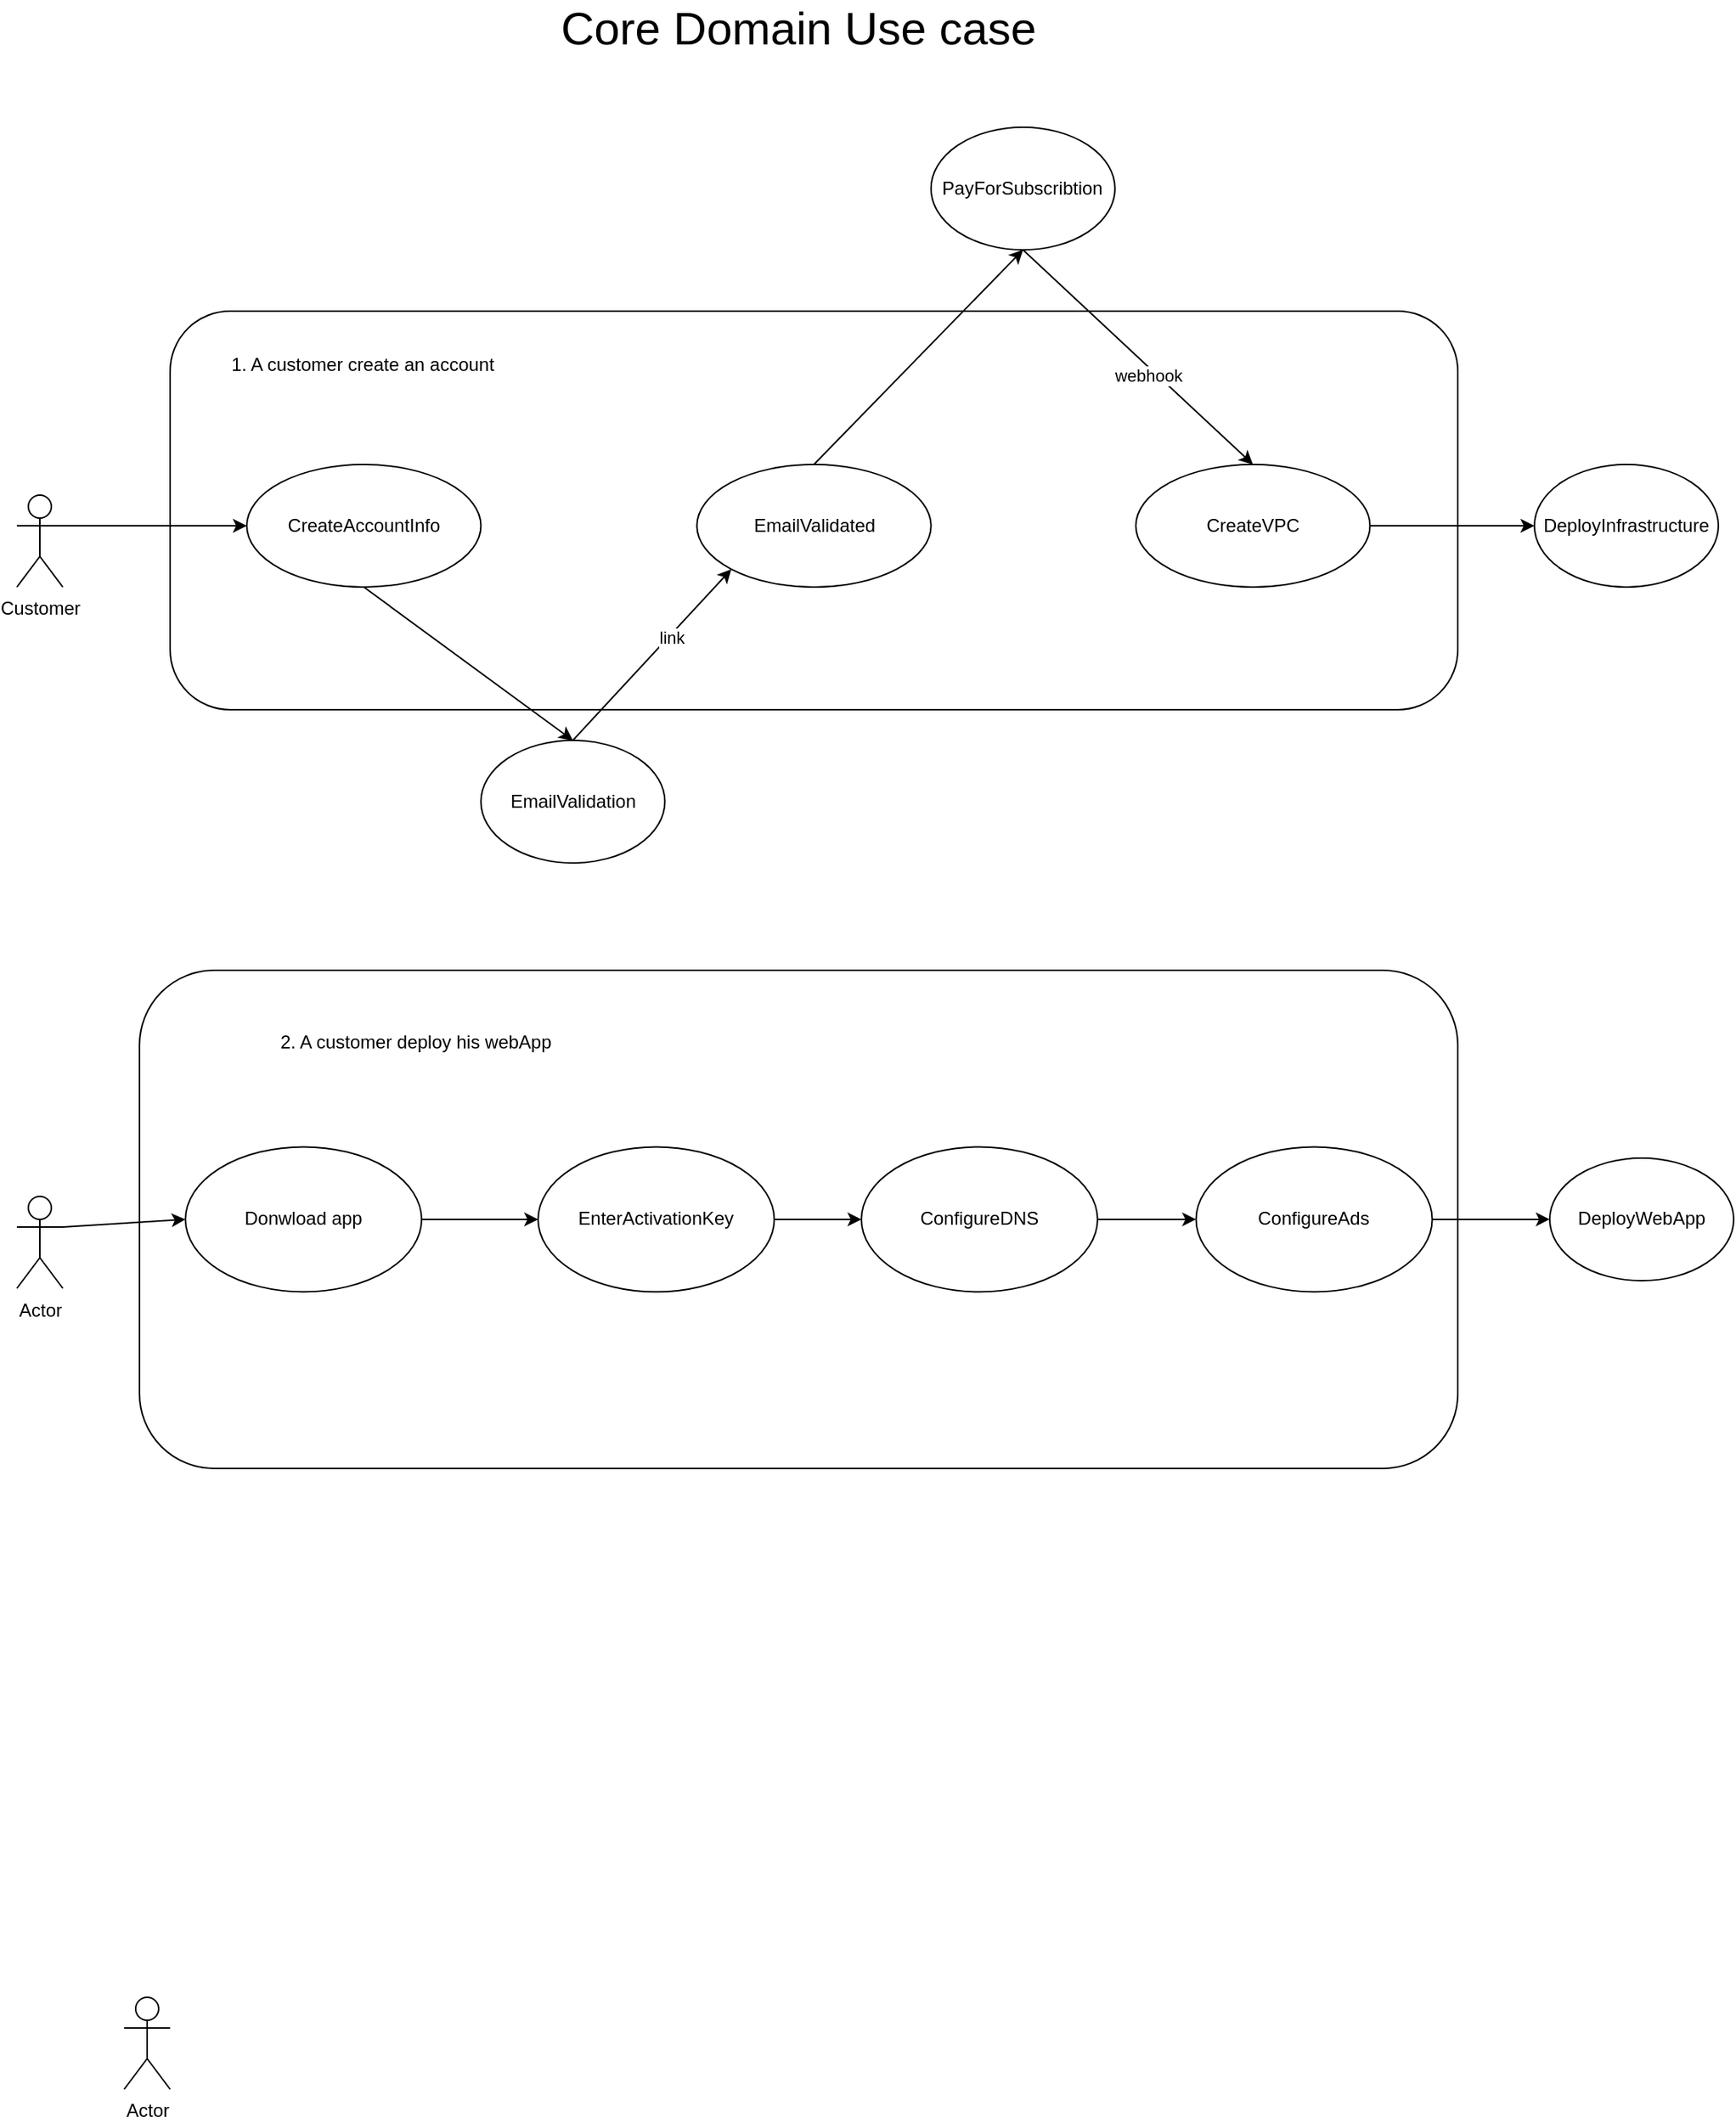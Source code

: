 <mxfile version="21.6.8" type="device">
  <diagram name="Page-1" id="7WRY2-pLoXJ1aoEBZNAA">
    <mxGraphModel dx="1363" dy="986" grid="1" gridSize="10" guides="1" tooltips="1" connect="1" arrows="1" fold="1" page="1" pageScale="1" pageWidth="827" pageHeight="1169" math="0" shadow="0">
      <root>
        <mxCell id="0" />
        <mxCell id="1" parent="0" />
        <mxCell id="8SI7W-ErYwvI8VrfJi-Y-15" value="" style="rounded=1;whiteSpace=wrap;html=1;container=1;" parent="1" vertex="1">
          <mxGeometry x="180" y="220" width="840" height="260" as="geometry">
            <mxRectangle x="180" y="220" width="50" height="40" as="alternateBounds" />
          </mxGeometry>
        </mxCell>
        <mxCell id="8SI7W-ErYwvI8VrfJi-Y-9" value="CreateAccountInfo" style="ellipse;whiteSpace=wrap;html=1;" parent="8SI7W-ErYwvI8VrfJi-Y-15" vertex="1">
          <mxGeometry x="50.004" y="100" width="152.727" height="80" as="geometry" />
        </mxCell>
        <mxCell id="8SI7W-ErYwvI8VrfJi-Y-10" value="CreateVPC" style="ellipse;whiteSpace=wrap;html=1;" parent="8SI7W-ErYwvI8VrfJi-Y-15" vertex="1">
          <mxGeometry x="629.995" y="100" width="152.727" height="80" as="geometry" />
        </mxCell>
        <mxCell id="8SI7W-ErYwvI8VrfJi-Y-6" value="1. A customer create an account" style="text;html=1;strokeColor=none;fillColor=none;align=left;verticalAlign=middle;whiteSpace=wrap;rounded=0;" parent="8SI7W-ErYwvI8VrfJi-Y-15" vertex="1">
          <mxGeometry x="38.182" y="20" width="254.545" height="30" as="geometry" />
        </mxCell>
        <mxCell id="8SI7W-ErYwvI8VrfJi-Y-29" value="EmailValidated" style="ellipse;whiteSpace=wrap;html=1;" parent="8SI7W-ErYwvI8VrfJi-Y-15" vertex="1">
          <mxGeometry x="343.638" y="100" width="152.727" height="80" as="geometry" />
        </mxCell>
        <mxCell id="cxv8cNc3WKWjh_dRkonc-1" value="&lt;span style=&quot;font-size: 30px;&quot;&gt;Core Domain Use case&lt;/span&gt;" style="text;html=1;strokeColor=none;fillColor=none;align=center;verticalAlign=middle;whiteSpace=wrap;rounded=0;" parent="1" vertex="1">
          <mxGeometry x="200" y="20" width="780" height="30" as="geometry" />
        </mxCell>
        <mxCell id="8SI7W-ErYwvI8VrfJi-Y-4" value="" style="edgeStyle=orthogonalEdgeStyle;rounded=0;orthogonalLoop=1;jettySize=auto;html=1;exitX=1;exitY=0.333;exitDx=0;exitDy=0;exitPerimeter=0;entryX=0;entryY=0.5;entryDx=0;entryDy=0;" parent="1" source="8SI7W-ErYwvI8VrfJi-Y-1" target="8SI7W-ErYwvI8VrfJi-Y-9" edge="1">
          <mxGeometry relative="1" as="geometry">
            <mxPoint x="210.0" y="360" as="targetPoint" />
          </mxGeometry>
        </mxCell>
        <mxCell id="8SI7W-ErYwvI8VrfJi-Y-1" value="Customer" style="shape=umlActor;verticalLabelPosition=bottom;verticalAlign=top;html=1;outlineConnect=0;" parent="1" vertex="1">
          <mxGeometry x="80" y="340" width="30" height="60" as="geometry" />
        </mxCell>
        <mxCell id="8SI7W-ErYwvI8VrfJi-Y-12" value="" style="endArrow=classic;html=1;rounded=0;exitX=1;exitY=0.5;exitDx=0;exitDy=0;entryX=0;entryY=0.5;entryDx=0;entryDy=0;" parent="1" source="8SI7W-ErYwvI8VrfJi-Y-10" target="8SI7W-ErYwvI8VrfJi-Y-13" edge="1">
          <mxGeometry width="50" height="50" relative="1" as="geometry">
            <mxPoint x="630" y="420" as="sourcePoint" />
            <mxPoint x="710" y="290" as="targetPoint" />
          </mxGeometry>
        </mxCell>
        <mxCell id="8SI7W-ErYwvI8VrfJi-Y-13" value="DeployInfrastructure" style="ellipse;whiteSpace=wrap;html=1;" parent="1" vertex="1">
          <mxGeometry x="1070" y="320" width="120" height="80" as="geometry" />
        </mxCell>
        <mxCell id="8SI7W-ErYwvI8VrfJi-Y-16" value="PayForSubscribtion" style="ellipse;whiteSpace=wrap;html=1;" parent="1" vertex="1">
          <mxGeometry x="676.37" y="100" width="120" height="80" as="geometry" />
        </mxCell>
        <mxCell id="8SI7W-ErYwvI8VrfJi-Y-17" value="" style="endArrow=classic;html=1;rounded=0;entryX=0.5;entryY=1;entryDx=0;entryDy=0;exitX=0.5;exitY=0;exitDx=0;exitDy=0;" parent="1" source="8SI7W-ErYwvI8VrfJi-Y-29" target="8SI7W-ErYwvI8VrfJi-Y-16" edge="1">
          <mxGeometry width="50" height="50" relative="1" as="geometry">
            <mxPoint x="630" y="420" as="sourcePoint" />
            <mxPoint x="680" y="370" as="targetPoint" />
          </mxGeometry>
        </mxCell>
        <mxCell id="8SI7W-ErYwvI8VrfJi-Y-14" value="" style="endArrow=classic;html=1;rounded=0;exitX=0.5;exitY=1;exitDx=0;exitDy=0;entryX=0.5;entryY=0;entryDx=0;entryDy=0;" parent="1" source="8SI7W-ErYwvI8VrfJi-Y-16" target="8SI7W-ErYwvI8VrfJi-Y-10" edge="1">
          <mxGeometry width="50" height="50" relative="1" as="geometry">
            <mxPoint x="650" y="500" as="sourcePoint" />
            <mxPoint x="700" y="450" as="targetPoint" />
          </mxGeometry>
        </mxCell>
        <mxCell id="8SI7W-ErYwvI8VrfJi-Y-20" value="webhook" style="edgeLabel;html=1;align=center;verticalAlign=middle;resizable=0;points=[];" parent="8SI7W-ErYwvI8VrfJi-Y-14" vertex="1" connectable="0">
          <mxGeometry x="0.127" y="-4" relative="1" as="geometry">
            <mxPoint as="offset" />
          </mxGeometry>
        </mxCell>
        <mxCell id="8SI7W-ErYwvI8VrfJi-Y-23" value="Actor" style="shape=umlActor;verticalLabelPosition=bottom;verticalAlign=top;html=1;outlineConnect=0;" parent="1" vertex="1">
          <mxGeometry x="80" y="797.5" width="30" height="60" as="geometry" />
        </mxCell>
        <mxCell id="8SI7W-ErYwvI8VrfJi-Y-24" value="" style="rounded=1;whiteSpace=wrap;html=1;container=1;" parent="1" vertex="1">
          <mxGeometry x="160" y="650" width="860" height="325" as="geometry" />
        </mxCell>
        <mxCell id="8SI7W-ErYwvI8VrfJi-Y-25" value="Donwload app" style="ellipse;whiteSpace=wrap;html=1;" parent="8SI7W-ErYwvI8VrfJi-Y-24" vertex="1">
          <mxGeometry x="29.999" y="115.223" width="154.03" height="94.545" as="geometry" />
        </mxCell>
        <mxCell id="8SI7W-ErYwvI8VrfJi-Y-26" value="2. A customer deploy his webApp" style="text;html=1;strokeColor=none;fillColor=none;align=left;verticalAlign=middle;whiteSpace=wrap;rounded=0;" parent="8SI7W-ErYwvI8VrfJi-Y-24" vertex="1">
          <mxGeometry x="89.85" y="29.55" width="240.15" height="35.45" as="geometry" />
        </mxCell>
        <mxCell id="8SI7W-ErYwvI8VrfJi-Y-33" value="EnterActivationKey" style="ellipse;whiteSpace=wrap;html=1;" parent="8SI7W-ErYwvI8VrfJi-Y-24" vertex="1">
          <mxGeometry x="260.048" y="115.225" width="154.03" height="94.545" as="geometry" />
        </mxCell>
        <mxCell id="8SI7W-ErYwvI8VrfJi-Y-34" value="" style="endArrow=classic;html=1;rounded=0;exitX=1;exitY=0.5;exitDx=0;exitDy=0;entryX=0;entryY=0.5;entryDx=0;entryDy=0;" parent="8SI7W-ErYwvI8VrfJi-Y-24" source="8SI7W-ErYwvI8VrfJi-Y-25" target="8SI7W-ErYwvI8VrfJi-Y-33" edge="1">
          <mxGeometry width="50" height="50" relative="1" as="geometry">
            <mxPoint x="590.448" y="-106.364" as="sourcePoint" />
            <mxPoint x="654.627" y="-165.455" as="targetPoint" />
          </mxGeometry>
        </mxCell>
        <mxCell id="8SI7W-ErYwvI8VrfJi-Y-35" value="ConfigureDNS" style="ellipse;whiteSpace=wrap;html=1;" parent="8SI7W-ErYwvI8VrfJi-Y-24" vertex="1">
          <mxGeometry x="470.951" y="115.223" width="154.03" height="94.545" as="geometry" />
        </mxCell>
        <mxCell id="8SI7W-ErYwvI8VrfJi-Y-36" value="" style="endArrow=classic;html=1;rounded=0;exitX=1;exitY=0.5;exitDx=0;exitDy=0;entryX=0;entryY=0.5;entryDx=0;entryDy=0;" parent="8SI7W-ErYwvI8VrfJi-Y-24" source="8SI7W-ErYwvI8VrfJi-Y-33" target="8SI7W-ErYwvI8VrfJi-Y-35" edge="1">
          <mxGeometry width="50" height="50" relative="1" as="geometry">
            <mxPoint x="590.448" y="-106.364" as="sourcePoint" />
            <mxPoint x="654.627" y="-165.455" as="targetPoint" />
          </mxGeometry>
        </mxCell>
        <mxCell id="8SI7W-ErYwvI8VrfJi-Y-39" value="ConfigureAds" style="ellipse;whiteSpace=wrap;html=1;" parent="8SI7W-ErYwvI8VrfJi-Y-24" vertex="1">
          <mxGeometry x="689.284" y="115.218" width="154.03" height="94.545" as="geometry" />
        </mxCell>
        <mxCell id="8SI7W-ErYwvI8VrfJi-Y-40" value="" style="endArrow=classic;html=1;rounded=0;entryX=0;entryY=0.5;entryDx=0;entryDy=0;exitX=1;exitY=0.5;exitDx=0;exitDy=0;" parent="8SI7W-ErYwvI8VrfJi-Y-24" source="8SI7W-ErYwvI8VrfJi-Y-35" target="8SI7W-ErYwvI8VrfJi-Y-39" edge="1">
          <mxGeometry width="50" height="50" relative="1" as="geometry">
            <mxPoint x="481.19" y="185.714" as="sourcePoint" />
            <mxPoint x="532.381" y="134.127" as="targetPoint" />
          </mxGeometry>
        </mxCell>
        <mxCell id="8SI7W-ErYwvI8VrfJi-Y-27" value="" style="endArrow=classic;html=1;rounded=0;exitX=0.5;exitY=1;exitDx=0;exitDy=0;entryX=0.5;entryY=0;entryDx=0;entryDy=0;" parent="1" source="8SI7W-ErYwvI8VrfJi-Y-9" target="8SI7W-ErYwvI8VrfJi-Y-28" edge="1">
          <mxGeometry width="50" height="50" relative="1" as="geometry">
            <mxPoint x="630" y="360" as="sourcePoint" />
            <mxPoint x="520" y="510" as="targetPoint" />
          </mxGeometry>
        </mxCell>
        <mxCell id="8SI7W-ErYwvI8VrfJi-Y-28" value="EmailValidation" style="ellipse;whiteSpace=wrap;html=1;" parent="1" vertex="1">
          <mxGeometry x="382.73" y="500" width="120" height="80" as="geometry" />
        </mxCell>
        <mxCell id="8SI7W-ErYwvI8VrfJi-Y-30" value="" style="endArrow=classic;html=1;rounded=0;exitX=0.5;exitY=0;exitDx=0;exitDy=0;entryX=0;entryY=1;entryDx=0;entryDy=0;" parent="1" source="8SI7W-ErYwvI8VrfJi-Y-28" target="8SI7W-ErYwvI8VrfJi-Y-29" edge="1">
          <mxGeometry width="50" height="50" relative="1" as="geometry">
            <mxPoint x="630" y="360" as="sourcePoint" />
            <mxPoint x="680" y="310" as="targetPoint" />
          </mxGeometry>
        </mxCell>
        <mxCell id="8SI7W-ErYwvI8VrfJi-Y-31" value="link" style="edgeLabel;html=1;align=center;verticalAlign=middle;resizable=0;points=[];" parent="8SI7W-ErYwvI8VrfJi-Y-30" vertex="1" connectable="0">
          <mxGeometry x="0.221" y="-1" relative="1" as="geometry">
            <mxPoint as="offset" />
          </mxGeometry>
        </mxCell>
        <mxCell id="8SI7W-ErYwvI8VrfJi-Y-32" value="" style="endArrow=classic;html=1;rounded=0;exitX=1;exitY=0.333;exitDx=0;exitDy=0;exitPerimeter=0;entryX=0;entryY=0.5;entryDx=0;entryDy=0;" parent="1" source="8SI7W-ErYwvI8VrfJi-Y-23" target="8SI7W-ErYwvI8VrfJi-Y-25" edge="1">
          <mxGeometry width="50" height="50" relative="1" as="geometry">
            <mxPoint x="630" y="600" as="sourcePoint" />
            <mxPoint x="680" y="550" as="targetPoint" />
          </mxGeometry>
        </mxCell>
        <mxCell id="8SI7W-ErYwvI8VrfJi-Y-37" value="DeployWebApp" style="ellipse;whiteSpace=wrap;html=1;" parent="1" vertex="1">
          <mxGeometry x="1080" y="772.49" width="120" height="80" as="geometry" />
        </mxCell>
        <mxCell id="8SI7W-ErYwvI8VrfJi-Y-38" value="" style="endArrow=classic;html=1;rounded=0;exitX=1;exitY=0.5;exitDx=0;exitDy=0;entryX=0;entryY=0.5;entryDx=0;entryDy=0;" parent="1" source="8SI7W-ErYwvI8VrfJi-Y-39" target="8SI7W-ErYwvI8VrfJi-Y-37" edge="1">
          <mxGeometry width="50" height="50" relative="1" as="geometry">
            <mxPoint x="630" y="600" as="sourcePoint" />
            <mxPoint x="680" y="550" as="targetPoint" />
          </mxGeometry>
        </mxCell>
        <mxCell id="8SI7W-ErYwvI8VrfJi-Y-41" value="Actor" style="shape=umlActor;verticalLabelPosition=bottom;verticalAlign=top;html=1;outlineConnect=0;" parent="1" vertex="1">
          <mxGeometry x="150" y="1320" width="30" height="60" as="geometry" />
        </mxCell>
      </root>
    </mxGraphModel>
  </diagram>
</mxfile>
